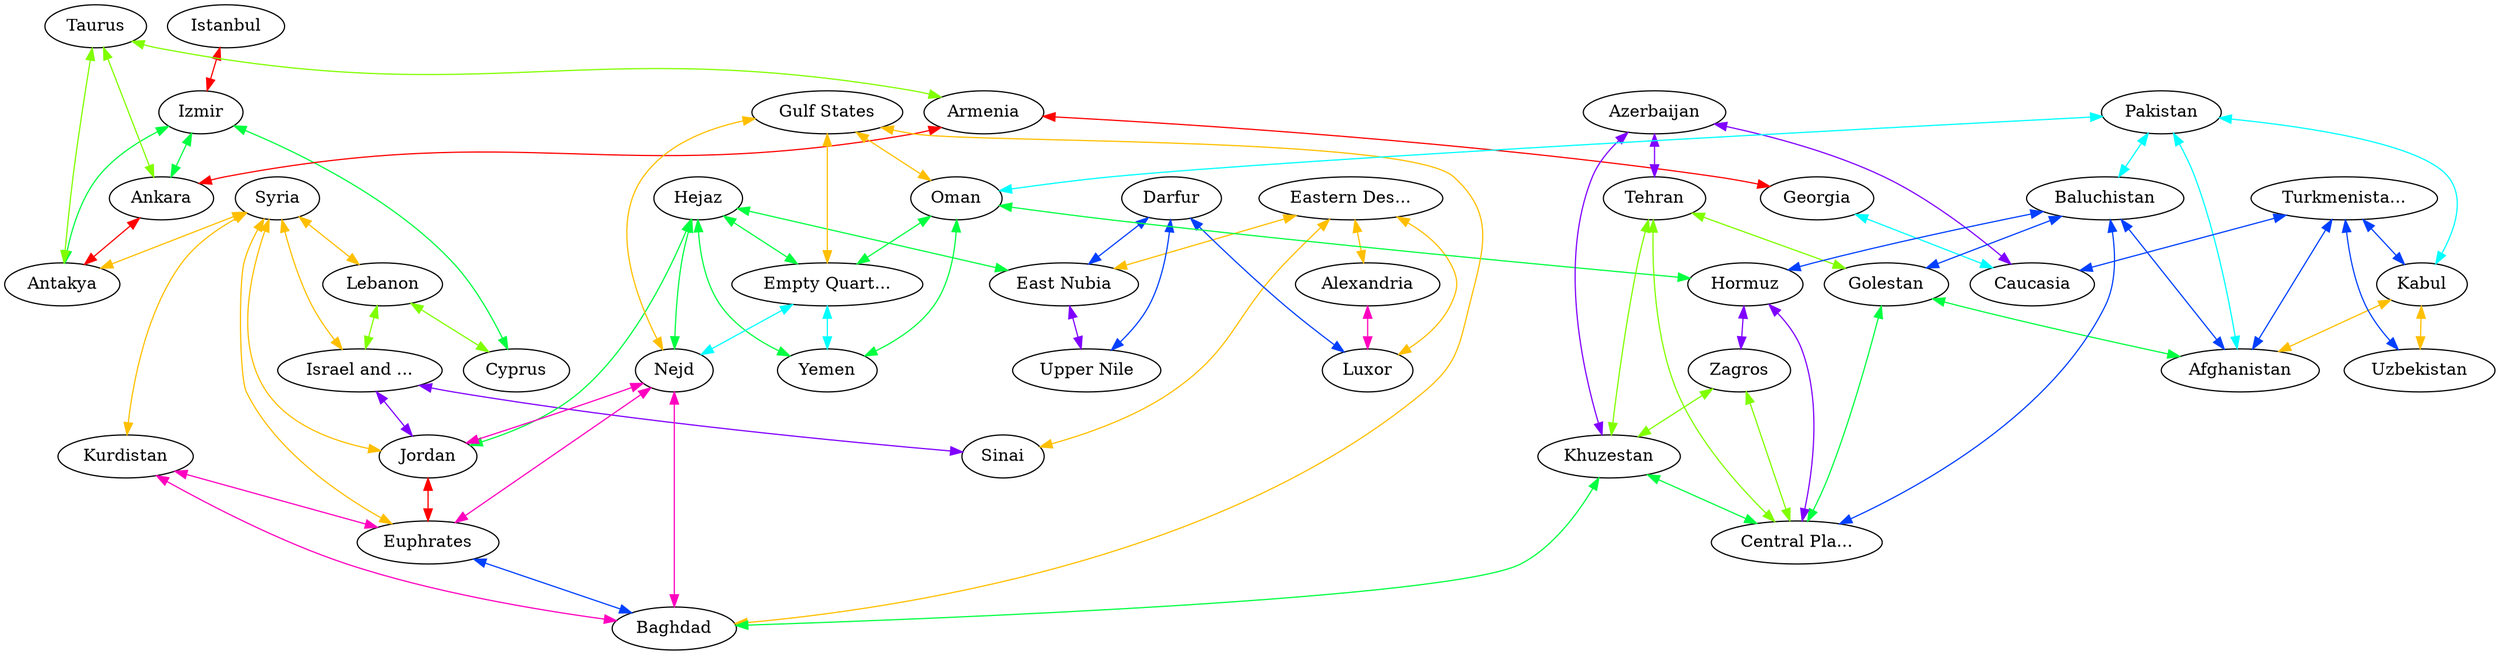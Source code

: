 graph x {
"Istanbul" [pos="0.305555555555556,-0.694444444444444",label="Istanbul"]
"Izmir" [pos="0.555555555555556,-1.40277777777778",label="Izmir"]
"Ankara" [pos="1.65277777777778,-0.944444444444444",label="Ankara"]
"Antakya" [pos="1.31944444444444,-1.56944444444444",label="Antakya"]
"Armenia" [pos="2.81944444444444,-1.09722222222222",label="Armenia"]
"Georgia" [pos="3.31944444444444,-0.555555555555556",label="Georgia"]
"Taurus" [pos="2.88888888888889,-1.41666666666667",label="Taurus"]
"Cyprus" [pos="1.48611111111111,-1.98611111111111",label="Cyprus"]
"Syria" [pos="2.26388888888889,-2.05555555555556",label="Syria"]
"Lebanon" [pos="1.77777777777778,-2.22222222222222",label="Lebanon"]
"Kurdistan" [pos="3.08333333333333,-2.15277777777778",label="Kurdistan"]
"Israel and PT" [pos="1.52777777777778,-2.79166666666667",label="Israel and ..."]
"Jordan" [pos="1.88888888888889,-2.83333333333333",label="Jordan"]
"Euphrates" [pos="2.79166666666667,-2.69444444444444",label="Euphrates"]
"Baghdad" [pos="3.43055555555556,-2.90277777777778",label="Baghdad"]
"Sinai" [pos="1.38888888888889,-3.08333333333333",label="Sinai"]
"Eastern Desert" [pos="1.52777777777778,-4.26388888888889",label="Eastern Des..."]
"Alexandria" [pos="0.513888888888889,-3.27777777777778",label="Alexandria"]
"Luxor" [pos="0.638888888888889,-4.26388888888889",label="Luxor"]
"East Nubia" [pos="1.68055555555556,-4.98611111111111",label="East Nubia"]
"Upper Nile" [pos="0.652777777777778,-6.18055555555556",label="Upper Nile"]
"Darfur" [pos="0.486111111111111,-5.25",label="Darfur"]
"Hejaz" [pos="2.5,-4.13888888888889",label="Hejaz"]
"Nejd" [pos="3.27777777777778,-3.76388888888889",label="Nejd"]
"Yemen" [pos="3.47222222222222,-5.83333333333333",label="Yemen"]
"Empty Quarter" [pos="4.51388888888889,-4.90277777777778",label="Empty Quart..."]
"Oman" [pos="5.38888888888889,-4.59722222222222",label="Oman"]
"Gulf States" [pos="3.91666666666667,-3.68055555555556",label="Gulf States"]
"Caucasia" [pos="3.58333333333333,-1.02777777777778",label="Caucasia"]
"Azerbaijan" [pos="3.625,-1.59722222222222",label="Azerbaijan"]
"Khuzestan" [pos="3.98611111111111,-2.48611111111111",label="Khuzestan"]
"Tehran" [pos="4.63888888888889,-2.04166666666667",label="Tehran"]
"Golestan" [pos="5.58333333333333,-2.09722222222222",label="Golestan"]
"Central Plateau" [pos="5.08333333333333,-2.79166666666667",label="Central Pla..."]
"Zagros" [pos="4.55555555555556,-3.16666666666667",label="Zagros"]
"Hormuz" [pos="4.93055555555556,-3.58333333333333",label="Hormuz"]
"Baluchistan" [pos="5.90277777777778,-3.66666666666667",label="Baluchistan"]
"Pakistan" [pos="6.90277777777778,-3.54166666666667",label="Pakistan"]
"Afghanistan" [pos="6.65277777777778,-2.63888888888889",label="Afghanistan"]
"Kabul" [pos="7.27777777777778,-1.98611111111111",label="Kabul"]
"Turkmenistan" [pos="5.65277777777778,-1.125",label="Turkmenista..."]
"Uzbekistan" [pos="6.47222222222222,-0.652777777777778",label="Uzbekistan"]
"Syria" -- "Israel and PT" [dir="both",color="0.125,1,1"]
"Syria" -- "Jordan" [dir="both",color="0.125,1,1"]
"Syria" -- "Kurdistan" [dir="both",color="0.125,1,1"]
"Syria" -- "Lebanon" [dir="both",color="0.125,1,1"]
"Syria" -- "Antakya" [dir="both",color="0.125,1,1"]
"Syria" -- "Euphrates" [dir="both",color="0.125,1,1"]
"Taurus" -- "Ankara" [dir="both",color="0.25,1,1"]
"Taurus" -- "Armenia" [dir="both",color="0.25,1,1"]
"Taurus" -- "Antakya" [dir="both",color="0.25,1,1"]
"Hejaz" -- "Empty Quarter" [dir="both",color="0.375,1,1"]
"Hejaz" -- "Jordan" [dir="both",color="0.375,1,1"]
"Hejaz" -- "Yemen" [dir="both",color="0.375,1,1"]
"Hejaz" -- "East Nubia" [dir="both",color="0.375,1,1"]
"Hejaz" -- "Nejd" [dir="both",color="0.375,1,1"]
"Pakistan" -- "Kabul" [dir="both",color="0.5,1,1"]
"Pakistan" -- "Afghanistan" [dir="both",color="0.5,1,1"]
"Pakistan" -- "Baluchistan" [dir="both",color="0.5,1,1"]
"Pakistan" -- "Oman" [dir="both",color="0.5,1,1"]
"Darfur" -- "Upper Nile" [dir="both",color="0.625,1,1"]
"Darfur" -- "Luxor" [dir="both",color="0.625,1,1"]
"Darfur" -- "East Nubia" [dir="both",color="0.625,1,1"]
"Azerbaijan" -- "Khuzestan" [dir="both",color="0.75,1,1"]
"Azerbaijan" -- "Caucasia" [dir="both",color="0.75,1,1"]
"Azerbaijan" -- "Tehran" [dir="both",color="0.75,1,1"]
"Kurdistan" -- "Baghdad" [dir="both",color="0.875,1,1"]
"Kurdistan" -- "Euphrates" [dir="both",color="0.875,1,1"]
"Istanbul" -- "Izmir" [dir="both",color="1,1,1"]
"Eastern Desert" -- "Sinai" [dir="both",color="0.125,1,1"]
"Eastern Desert" -- "Alexandria" [dir="both",color="0.125,1,1"]
"Eastern Desert" -- "Luxor" [dir="both",color="0.125,1,1"]
"Eastern Desert" -- "East Nubia" [dir="both",color="0.125,1,1"]
"Lebanon" -- "Israel and PT" [dir="both",color="0.25,1,1"]
"Lebanon" -- "Cyprus" [dir="both",color="0.25,1,1"]
"Izmir" -- "Ankara" [dir="both",color="0.375,1,1"]
"Izmir" -- "Cyprus" [dir="both",color="0.375,1,1"]
"Izmir" -- "Antakya" [dir="both",color="0.375,1,1"]
"Baluchistan" -- "Afghanistan" [dir="both",color="0.625,1,1"]
"Baluchistan" -- "Golestan" [dir="both",color="0.625,1,1"]
"Baluchistan" -- "Hormuz" [dir="both",color="0.625,1,1"]
"Baluchistan" -- "Central Plateau" [dir="both",color="0.625,1,1"]
"Israel and PT" -- "Jordan" [dir="both",color="0.75,1,1"]
"Israel and PT" -- "Sinai" [dir="both",color="0.75,1,1"]
"Alexandria" -- "Luxor" [dir="both",color="0.875,1,1"]
"Armenia" -- "Ankara" [dir="both",color="1,1,1"]
"Armenia" -- "Georgia" [dir="both",color="1,1,1"]
"Gulf States" -- "Empty Quarter" [dir="both",color="0.125,1,1"]
"Gulf States" -- "Baghdad" [dir="both",color="0.125,1,1"]
"Gulf States" -- "Nejd" [dir="both",color="0.125,1,1"]
"Gulf States" -- "Oman" [dir="both",color="0.125,1,1"]
"Tehran" -- "Golestan" [dir="both",color="0.25,1,1"]
"Tehran" -- "Khuzestan" [dir="both",color="0.25,1,1"]
"Tehran" -- "Central Plateau" [dir="both",color="0.25,1,1"]
"Oman" -- "Empty Quarter" [dir="both",color="0.375,1,1"]
"Oman" -- "Yemen" [dir="both",color="0.375,1,1"]
"Oman" -- "Hormuz" [dir="both",color="0.375,1,1"]
"Empty Quarter" -- "Yemen" [dir="both",color="0.5,1,1"]
"Empty Quarter" -- "Nejd" [dir="both",color="0.5,1,1"]
"Turkmenistan" -- "Kabul" [dir="both",color="0.625,1,1"]
"Turkmenistan" -- "Afghanistan" [dir="both",color="0.625,1,1"]
"Turkmenistan" -- "Uzbekistan" [dir="both",color="0.625,1,1"]
"Turkmenistan" -- "Caucasia" [dir="both",color="0.625,1,1"]
"Hormuz" -- "Zagros" [dir="both",color="0.75,1,1"]
"Hormuz" -- "Central Plateau" [dir="both",color="0.75,1,1"]
"Nejd" -- "Jordan" [dir="both",color="0.875,1,1"]
"Nejd" -- "Baghdad" [dir="both",color="0.875,1,1"]
"Nejd" -- "Euphrates" [dir="both",color="0.875,1,1"]
"Jordan" -- "Euphrates" [dir="both",color="1,1,1"]
"Kabul" -- "Afghanistan" [dir="both",color="0.125,1,1"]
"Kabul" -- "Uzbekistan" [dir="both",color="0.125,1,1"]
"Golestan" -- "Afghanistan" [dir="both",color="0.375,1,1"]
"Golestan" -- "Central Plateau" [dir="both",color="0.375,1,1"]
"Euphrates" -- "Baghdad" [dir="both",color="0.625,1,1"]
"East Nubia" -- "Upper Nile" [dir="both",color="0.75,1,1"]
"Ankara" -- "Antakya" [dir="both",color="1,1,1"]
"Zagros" -- "Khuzestan" [dir="both",color="0.25,1,1"]
"Zagros" -- "Central Plateau" [dir="both",color="0.25,1,1"]
"Khuzestan" -- "Baghdad" [dir="both",color="0.375,1,1"]
"Khuzestan" -- "Central Plateau" [dir="both",color="0.375,1,1"]
"Georgia" -- "Caucasia" [dir="both",color="0.5,1,1"]
}
